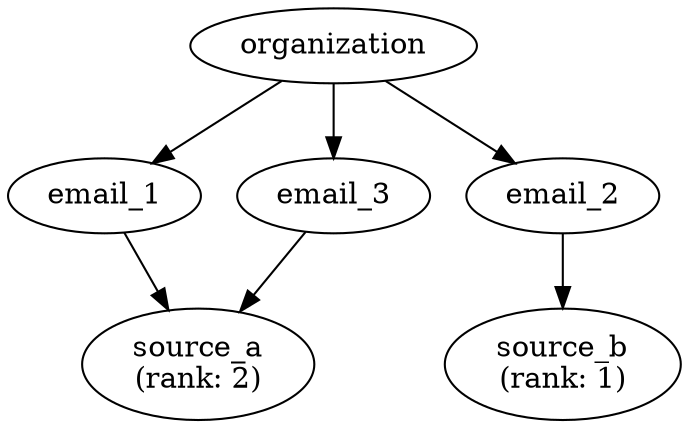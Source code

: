 digraph g {
  organization -> email_1;
  organization -> email_2;
  organization -> email_3;

  email_1 -> "source_a\n(rank: 2)";
  email_2 -> "source_b\n(rank: 1)";
  email_3 -> "source_a\n(rank: 2)";
}
